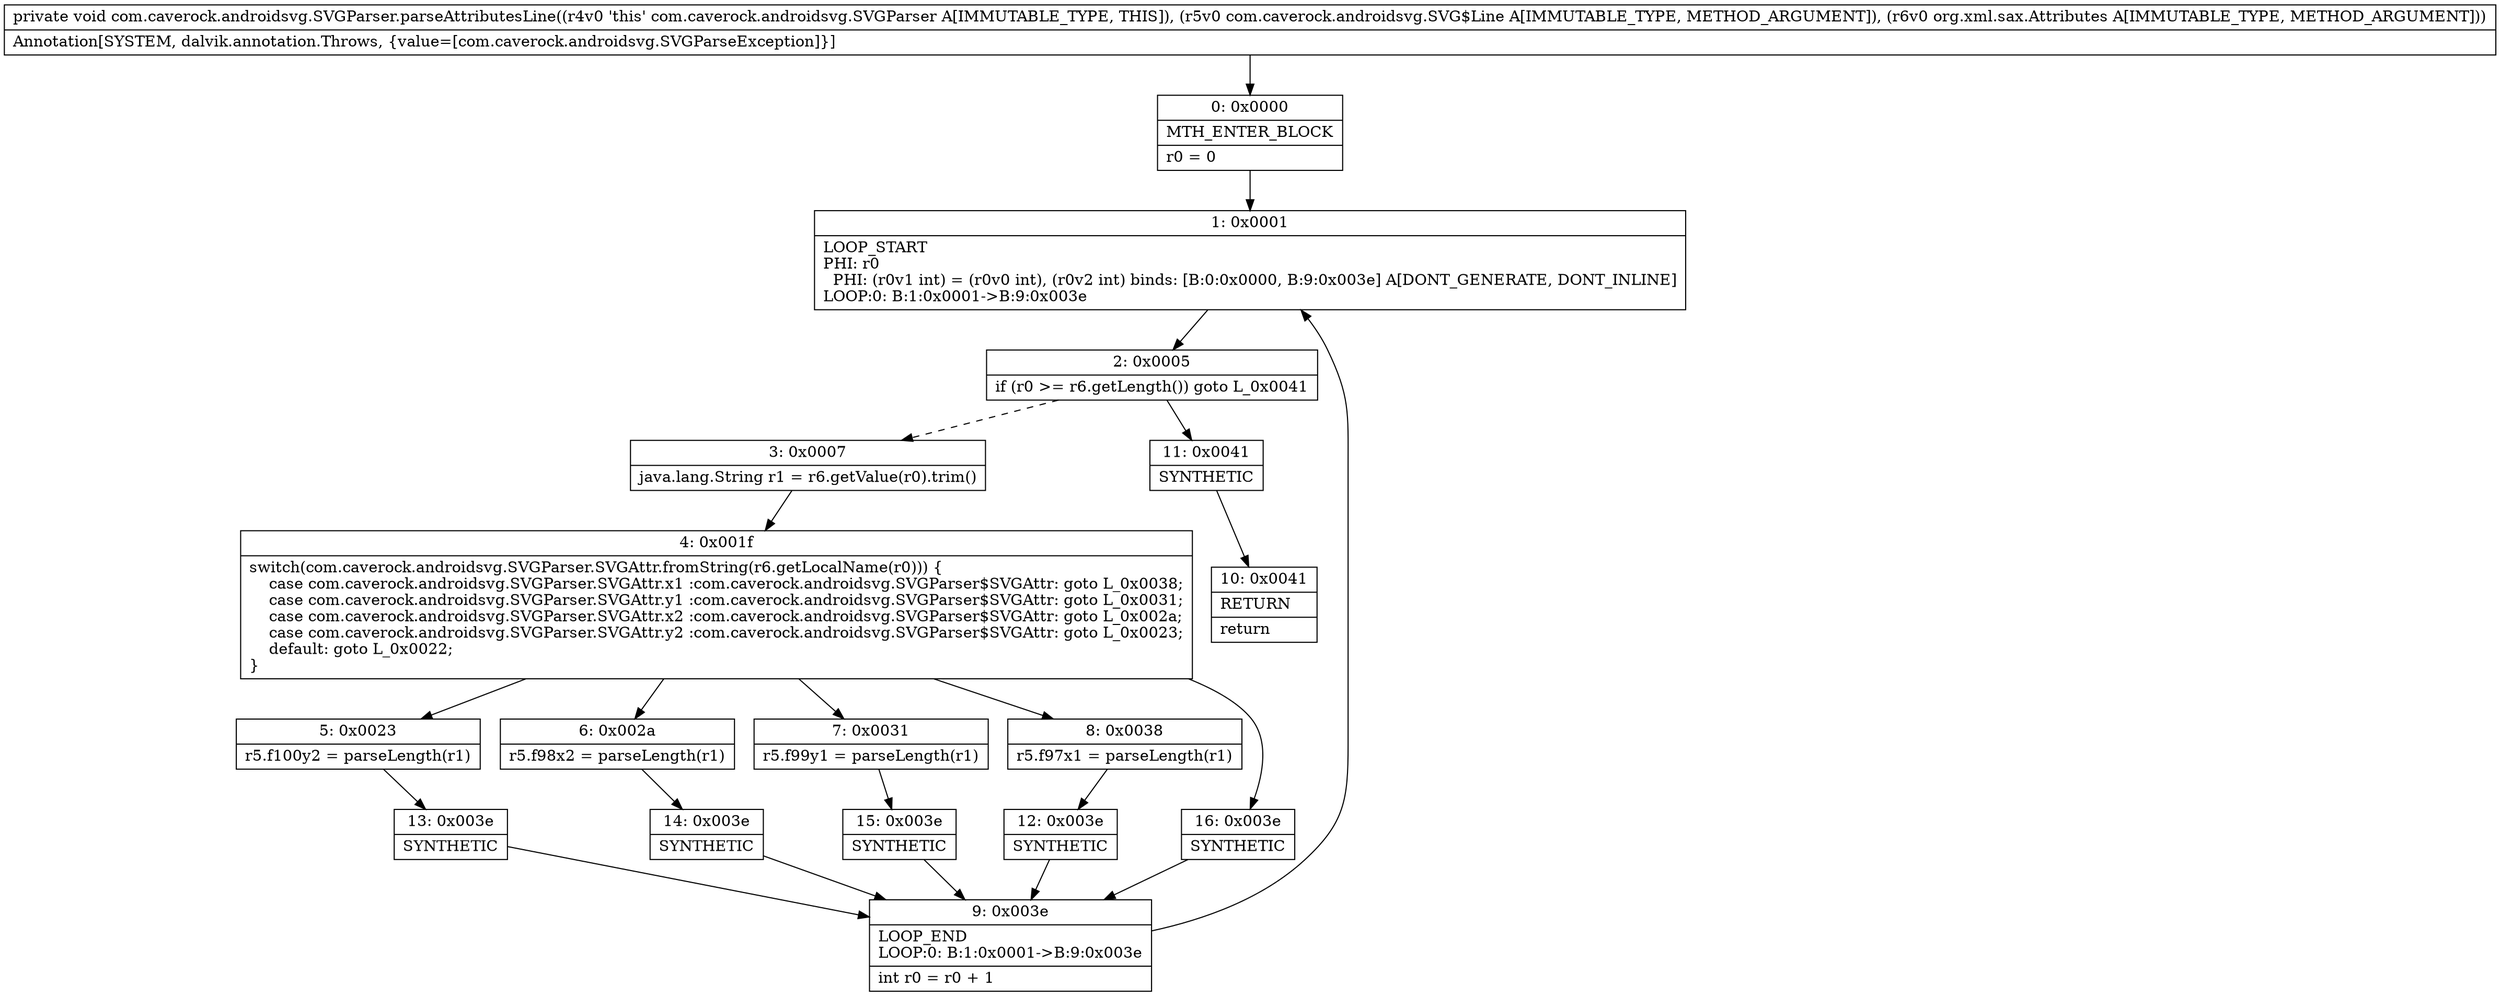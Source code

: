 digraph "CFG forcom.caverock.androidsvg.SVGParser.parseAttributesLine(Lcom\/caverock\/androidsvg\/SVG$Line;Lorg\/xml\/sax\/Attributes;)V" {
Node_0 [shape=record,label="{0\:\ 0x0000|MTH_ENTER_BLOCK\l|r0 = 0\l}"];
Node_1 [shape=record,label="{1\:\ 0x0001|LOOP_START\lPHI: r0 \l  PHI: (r0v1 int) = (r0v0 int), (r0v2 int) binds: [B:0:0x0000, B:9:0x003e] A[DONT_GENERATE, DONT_INLINE]\lLOOP:0: B:1:0x0001\-\>B:9:0x003e\l}"];
Node_2 [shape=record,label="{2\:\ 0x0005|if (r0 \>= r6.getLength()) goto L_0x0041\l}"];
Node_3 [shape=record,label="{3\:\ 0x0007|java.lang.String r1 = r6.getValue(r0).trim()\l}"];
Node_4 [shape=record,label="{4\:\ 0x001f|switch(com.caverock.androidsvg.SVGParser.SVGAttr.fromString(r6.getLocalName(r0))) \{\l    case com.caverock.androidsvg.SVGParser.SVGAttr.x1 :com.caverock.androidsvg.SVGParser$SVGAttr: goto L_0x0038;\l    case com.caverock.androidsvg.SVGParser.SVGAttr.y1 :com.caverock.androidsvg.SVGParser$SVGAttr: goto L_0x0031;\l    case com.caverock.androidsvg.SVGParser.SVGAttr.x2 :com.caverock.androidsvg.SVGParser$SVGAttr: goto L_0x002a;\l    case com.caverock.androidsvg.SVGParser.SVGAttr.y2 :com.caverock.androidsvg.SVGParser$SVGAttr: goto L_0x0023;\l    default: goto L_0x0022;\l\}\l}"];
Node_5 [shape=record,label="{5\:\ 0x0023|r5.f100y2 = parseLength(r1)\l}"];
Node_6 [shape=record,label="{6\:\ 0x002a|r5.f98x2 = parseLength(r1)\l}"];
Node_7 [shape=record,label="{7\:\ 0x0031|r5.f99y1 = parseLength(r1)\l}"];
Node_8 [shape=record,label="{8\:\ 0x0038|r5.f97x1 = parseLength(r1)\l}"];
Node_9 [shape=record,label="{9\:\ 0x003e|LOOP_END\lLOOP:0: B:1:0x0001\-\>B:9:0x003e\l|int r0 = r0 + 1\l}"];
Node_10 [shape=record,label="{10\:\ 0x0041|RETURN\l|return\l}"];
Node_11 [shape=record,label="{11\:\ 0x0041|SYNTHETIC\l}"];
Node_12 [shape=record,label="{12\:\ 0x003e|SYNTHETIC\l}"];
Node_13 [shape=record,label="{13\:\ 0x003e|SYNTHETIC\l}"];
Node_14 [shape=record,label="{14\:\ 0x003e|SYNTHETIC\l}"];
Node_15 [shape=record,label="{15\:\ 0x003e|SYNTHETIC\l}"];
Node_16 [shape=record,label="{16\:\ 0x003e|SYNTHETIC\l}"];
MethodNode[shape=record,label="{private void com.caverock.androidsvg.SVGParser.parseAttributesLine((r4v0 'this' com.caverock.androidsvg.SVGParser A[IMMUTABLE_TYPE, THIS]), (r5v0 com.caverock.androidsvg.SVG$Line A[IMMUTABLE_TYPE, METHOD_ARGUMENT]), (r6v0 org.xml.sax.Attributes A[IMMUTABLE_TYPE, METHOD_ARGUMENT]))  | Annotation[SYSTEM, dalvik.annotation.Throws, \{value=[com.caverock.androidsvg.SVGParseException]\}]\l}"];
MethodNode -> Node_0;
Node_0 -> Node_1;
Node_1 -> Node_2;
Node_2 -> Node_3[style=dashed];
Node_2 -> Node_11;
Node_3 -> Node_4;
Node_4 -> Node_5;
Node_4 -> Node_6;
Node_4 -> Node_7;
Node_4 -> Node_8;
Node_4 -> Node_16;
Node_5 -> Node_13;
Node_6 -> Node_14;
Node_7 -> Node_15;
Node_8 -> Node_12;
Node_9 -> Node_1;
Node_11 -> Node_10;
Node_12 -> Node_9;
Node_13 -> Node_9;
Node_14 -> Node_9;
Node_15 -> Node_9;
Node_16 -> Node_9;
}

